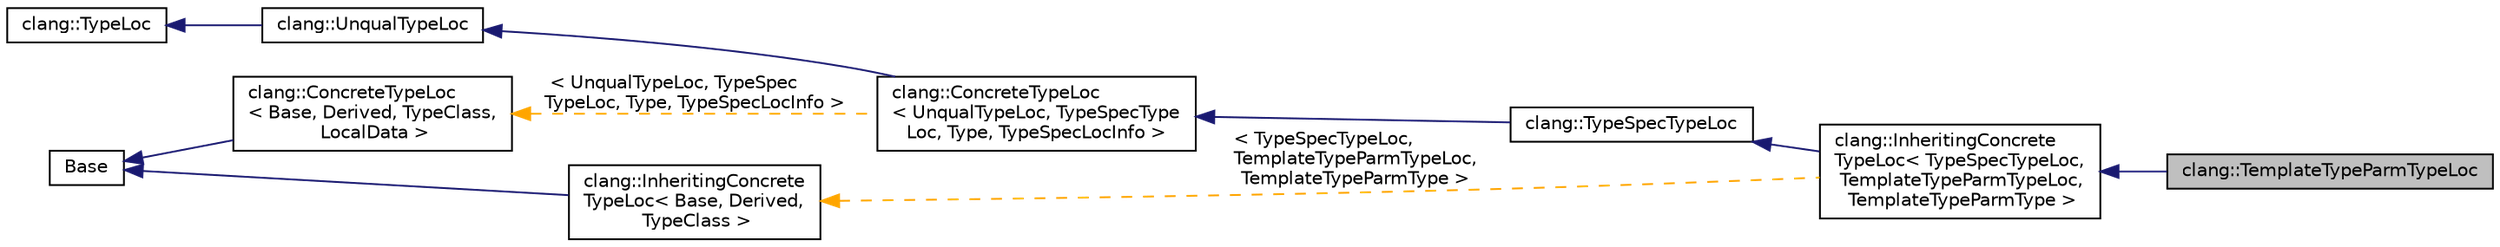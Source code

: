 digraph "clang::TemplateTypeParmTypeLoc"
{
 // LATEX_PDF_SIZE
  bgcolor="transparent";
  edge [fontname="Helvetica",fontsize="10",labelfontname="Helvetica",labelfontsize="10"];
  node [fontname="Helvetica",fontsize="10",shape=record];
  rankdir="LR";
  Node1 [label="clang::TemplateTypeParmTypeLoc",height=0.2,width=0.4,color="black", fillcolor="grey75", style="filled", fontcolor="black",tooltip="Wrapper for template type parameters."];
  Node2 -> Node1 [dir="back",color="midnightblue",fontsize="10",style="solid",fontname="Helvetica"];
  Node2 [label="clang::InheritingConcrete\lTypeLoc\< TypeSpecTypeLoc,\l TemplateTypeParmTypeLoc,\l TemplateTypeParmType \>",height=0.2,width=0.4,color="black",URL="$classclang_1_1InheritingConcreteTypeLoc.html",tooltip=" "];
  Node3 -> Node2 [dir="back",color="midnightblue",fontsize="10",style="solid",fontname="Helvetica"];
  Node3 [label="clang::TypeSpecTypeLoc",height=0.2,width=0.4,color="black",URL="$classclang_1_1TypeSpecTypeLoc.html",tooltip="A reasonable base class for TypeLocs that correspond to types that are written as a type-specifier."];
  Node4 -> Node3 [dir="back",color="midnightblue",fontsize="10",style="solid",fontname="Helvetica"];
  Node4 [label="clang::ConcreteTypeLoc\l\< UnqualTypeLoc, TypeSpecType\lLoc, Type, TypeSpecLocInfo \>",height=0.2,width=0.4,color="black",URL="$classclang_1_1ConcreteTypeLoc.html",tooltip=" "];
  Node5 -> Node4 [dir="back",color="midnightblue",fontsize="10",style="solid",fontname="Helvetica"];
  Node5 [label="clang::UnqualTypeLoc",height=0.2,width=0.4,color="black",URL="$classclang_1_1UnqualTypeLoc.html",tooltip="Wrapper of type source information for a type with no direct qualifiers."];
  Node6 -> Node5 [dir="back",color="midnightblue",fontsize="10",style="solid",fontname="Helvetica"];
  Node6 [label="clang::TypeLoc",height=0.2,width=0.4,color="black",URL="$classclang_1_1TypeLoc.html",tooltip="Base wrapper for a particular \"section\" of type source info."];
  Node7 -> Node4 [dir="back",color="orange",fontsize="10",style="dashed",label=" \< UnqualTypeLoc, TypeSpec\lTypeLoc, Type, TypeSpecLocInfo \>" ,fontname="Helvetica"];
  Node7 [label="clang::ConcreteTypeLoc\l\< Base, Derived, TypeClass,\l LocalData \>",height=0.2,width=0.4,color="black",URL="$classclang_1_1ConcreteTypeLoc.html",tooltip="A metaprogramming base class for TypeLoc classes which correspond to a particular Type subclass."];
  Node8 -> Node7 [dir="back",color="midnightblue",fontsize="10",style="solid",fontname="Helvetica"];
  Node8 [label="Base",height=0.2,width=0.4,color="black",URL="$classBase.html",tooltip=" "];
  Node9 -> Node2 [dir="back",color="orange",fontsize="10",style="dashed",label=" \< TypeSpecTypeLoc,\l TemplateTypeParmTypeLoc,\l TemplateTypeParmType \>" ,fontname="Helvetica"];
  Node9 [label="clang::InheritingConcrete\lTypeLoc\< Base, Derived,\l TypeClass \>",height=0.2,width=0.4,color="black",URL="$classclang_1_1InheritingConcreteTypeLoc.html",tooltip="A metaprogramming class designed for concrete subtypes of abstract types where all subtypes share equ..."];
  Node8 -> Node9 [dir="back",color="midnightblue",fontsize="10",style="solid",fontname="Helvetica"];
}
